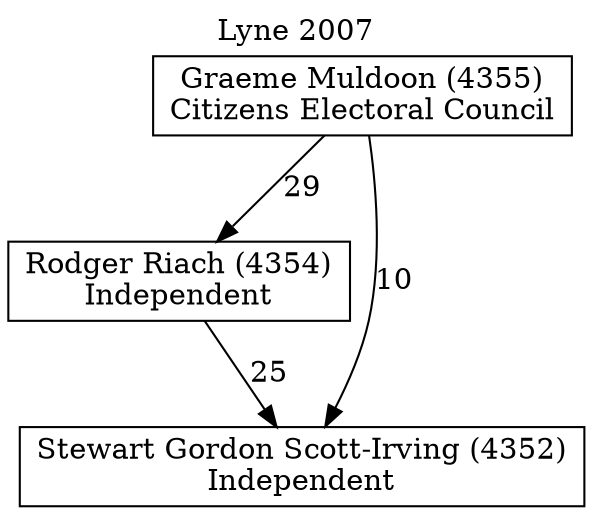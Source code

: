// House preference flow
digraph "Stewart Gordon Scott-Irving (4352)_Lyne_2007" {
	graph [label="Lyne 2007" labelloc=t mclimit=10]
	node [shape=box]
	"Graeme Muldoon (4355)" [label="Graeme Muldoon (4355)
Citizens Electoral Council"]
	"Rodger Riach (4354)" [label="Rodger Riach (4354)
Independent"]
	"Stewart Gordon Scott-Irving (4352)" [label="Stewart Gordon Scott-Irving (4352)
Independent"]
	"Graeme Muldoon (4355)" -> "Rodger Riach (4354)" [label=29]
	"Graeme Muldoon (4355)" -> "Stewart Gordon Scott-Irving (4352)" [label=10]
	"Rodger Riach (4354)" -> "Stewart Gordon Scott-Irving (4352)" [label=25]
}
